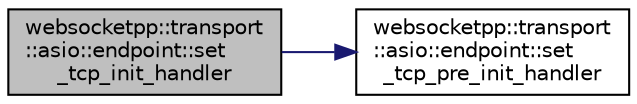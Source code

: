 digraph "websocketpp::transport::asio::endpoint::set_tcp_init_handler"
{
  edge [fontname="Helvetica",fontsize="10",labelfontname="Helvetica",labelfontsize="10"];
  node [fontname="Helvetica",fontsize="10",shape=record];
  rankdir="LR";
  Node68 [label="websocketpp::transport\l::asio::endpoint::set\l_tcp_init_handler",height=0.2,width=0.4,color="black", fillcolor="grey75", style="filled", fontcolor="black"];
  Node68 -> Node69 [color="midnightblue",fontsize="10",style="solid",fontname="Helvetica"];
  Node69 [label="websocketpp::transport\l::asio::endpoint::set\l_tcp_pre_init_handler",height=0.2,width=0.4,color="black", fillcolor="white", style="filled",URL="$classwebsocketpp_1_1transport_1_1asio_1_1endpoint.html#ad334b214cf4800bb34aa09d7055e6464",tooltip="Sets the tcp pre init handler. "];
}
